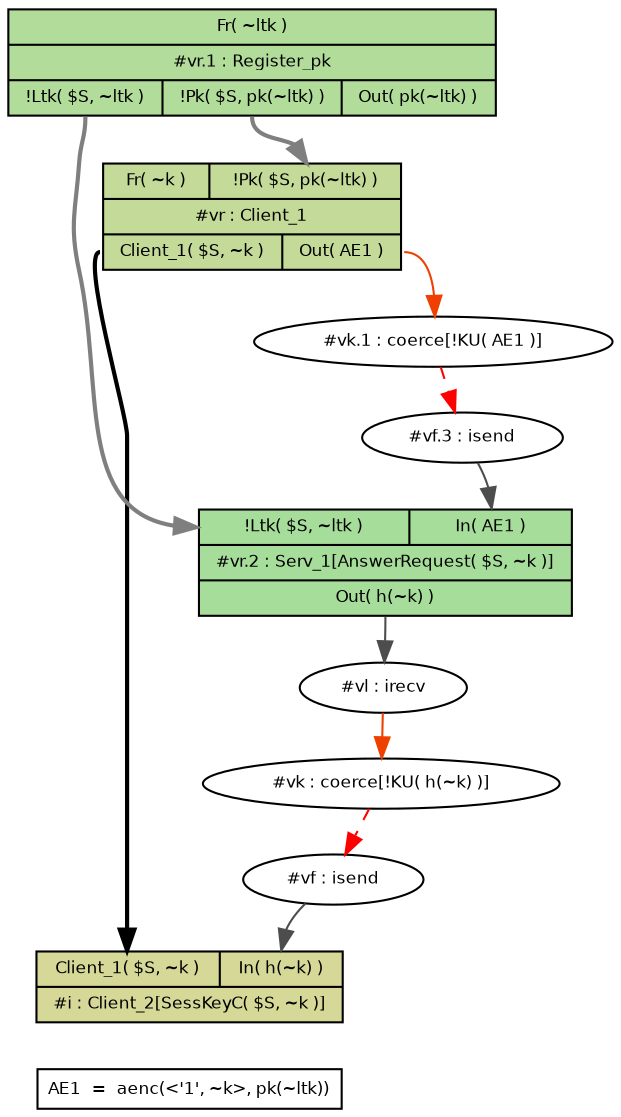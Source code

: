 digraph "trace_SimpleChallengeResponse_SL2-AS0-CL0-A1-C1-NB_Client_session_key_setup-Client_1-Serv_1-Client_1" {
nodesep="0.3";
ranksep="0.3";
node[fontsize="8",fontname="Helvetica",width="0.3",height="0.2"];
edge[fontsize="8",fontname="Helvetica"];
n3[shape="record",label="{{<n0> Client_1( $S, ~k )|<n1> In( h(~k) )}|{<n2> #i : Client_2[SessKeyC( $S, ~k )]}}",fillcolor="#d5d897",style="filled",fontcolor="black",role="Undefined"];
n4[label="#vf : isend",shape="ellipse"];
n5[label="#vk : coerce[!KU( h(~k) )]",shape="ellipse"];
n6[label="#vl : irecv",shape="ellipse"];
n12[shape="record",label="{{<n7> Fr( ~k )|<n8> !Pk( $S, pk(~ltk) )}|{<n9> #vr : Client_1}|{<n10> Client_1( $S, ~k )|<n11> Out( AE1 )}}",fillcolor="#c3da98",style="filled",fontcolor="black",role="Undefined"];
n13[label="#vk.1 : coerce[!KU( AE1 )]",shape="ellipse"];
n19[shape="record",label="{{<n14> Fr( ~ltk )}|{<n15> #vr.1 : Register_pk}|{<n16> !Ltk( $S, ~ltk )|<n17> !Pk( $S, pk(~ltk) )|<n18> Out( pk(~ltk) )}}",fillcolor="#b1dc9a",style="filled",fontcolor="black",role="Undefined"];
n24[shape="record",label="{{<n20> !Ltk( $S, ~ltk )|<n21> In( AE1 )}|{<n22> #vr.2 : Serv_1[AnswerRequest( $S, ~k )]}|{<n23> Out( h(~k) )}}",fillcolor="#a7dd9a",style="filled",fontcolor="black",role="Undefined"];
n25[label="#vf.3 : isend",shape="ellipse"];
n4 -> n3:n1[color="gray30"];
n6 -> n5[color="orangered2"];
n12:n10 -> n3:n0[style="bold",weight="10.0"];
n12:n11 -> n13[color="orangered2"];
n19:n16 -> n24:n20[style="bold",weight="10.0",color="gray50"];
n19:n17 -> n12:n8[style="bold",weight="10.0",color="gray50"];
n24:n23 -> n6[color="gray30"];
n25 -> n24:n21[color="gray30"];
n5 -> n4[color="red",style="dashed"];
n13 -> n25[color="red",style="dashed"];
{
rank="sink";
n26[shape="plain",label=<<TABLE BORDER="1" CELLBORDER="0" CELLSPACING="3" CELLPADDING="1"><TR><TD ALIGN="LEFT" VALIGN="TOP"><FONT COLOR="#000000">AE1</FONT></TD> <TD ALIGN="LEFT" VALIGN="TOP">=</TD> <TD ALIGN="LEFT" VALIGN="TOP">aenc(&lt;'1', ~k&gt;, pk(~ltk))</TD></TR></TABLE>>];

}
n3:n2 -> n26[style="invis"];

}
